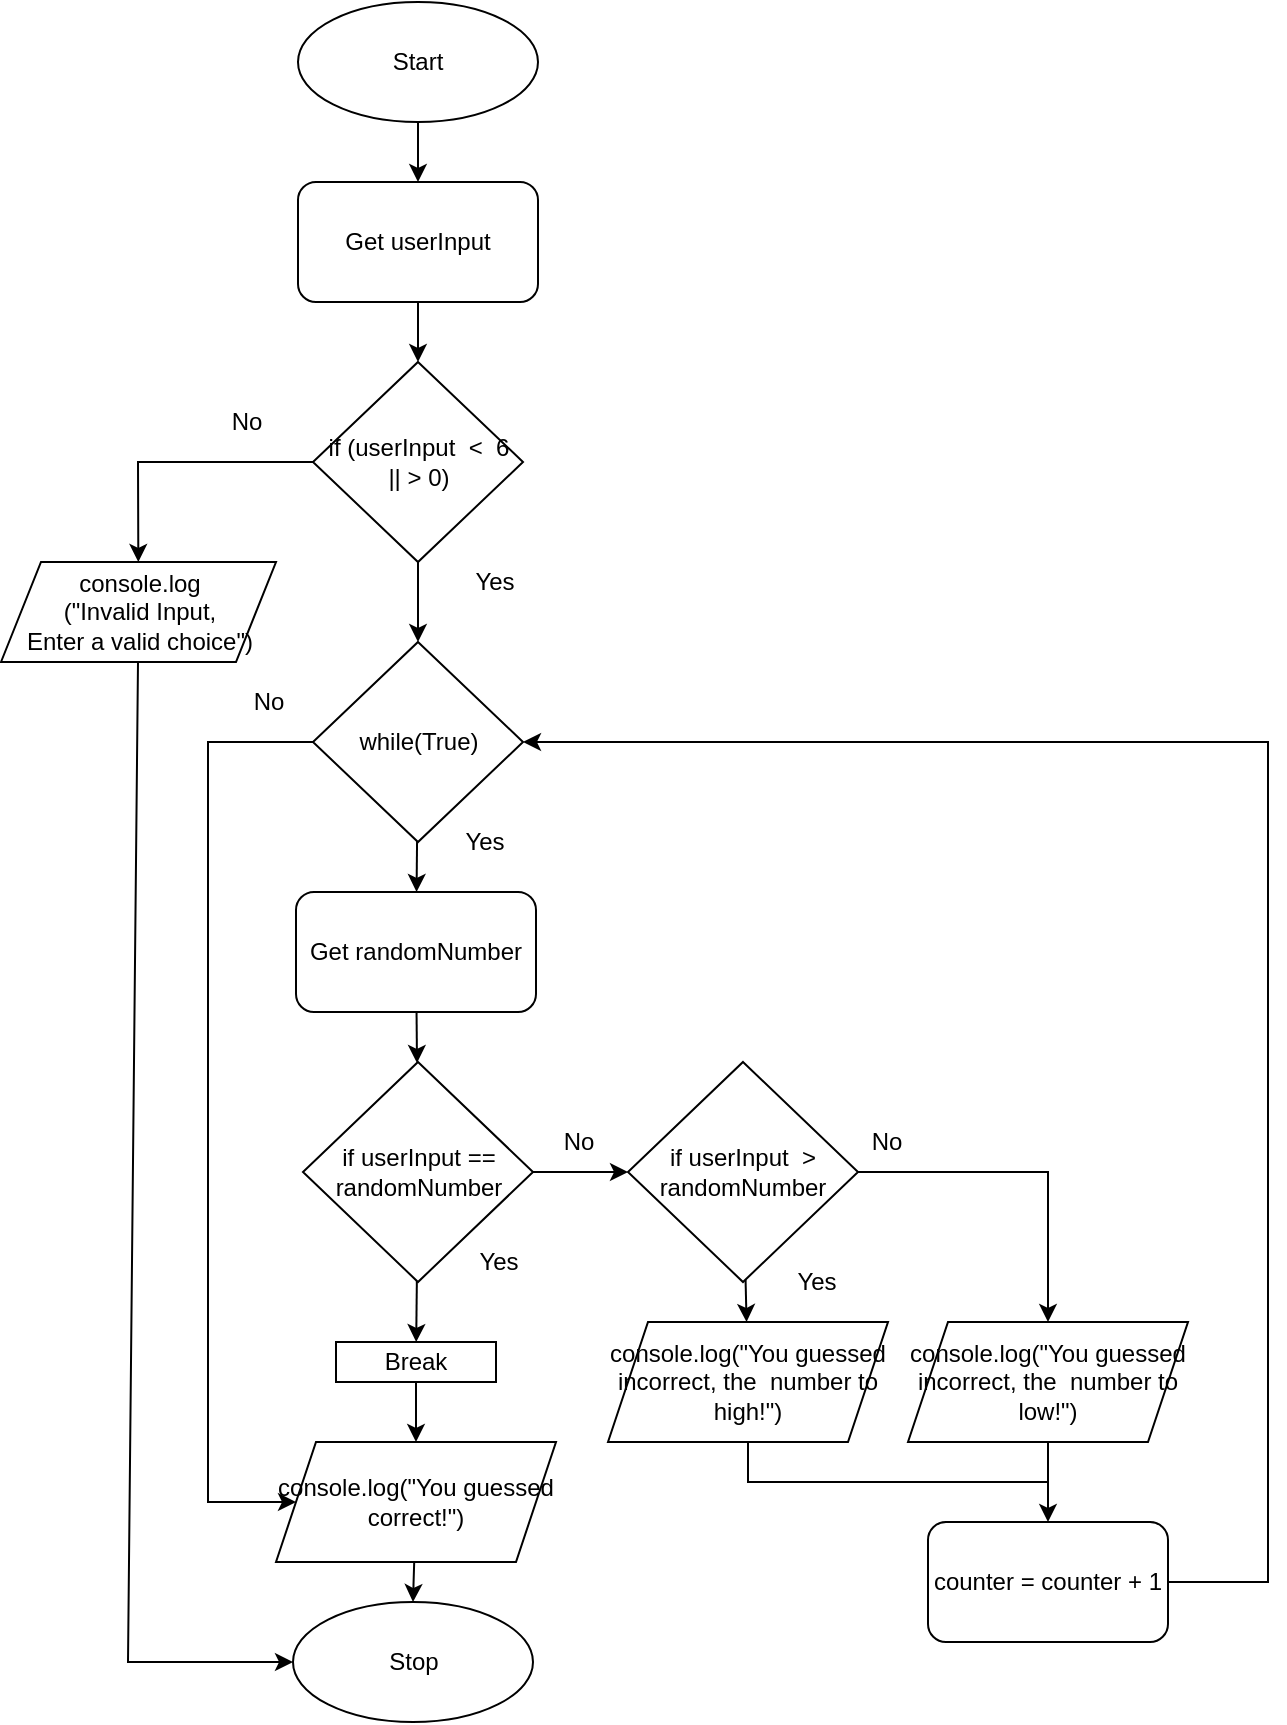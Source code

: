 <mxfile>
    <diagram id="bVoswQC8T6PlKmy4Bn8u" name="Page-1">
        <mxGraphModel dx="1421" dy="512" grid="1" gridSize="10" guides="1" tooltips="1" connect="1" arrows="1" fold="1" page="1" pageScale="1" pageWidth="827" pageHeight="1169" math="0" shadow="0">
            <root>
                <mxCell id="0"/>
                <mxCell id="1" parent="0"/>
                <mxCell id="232" value="" style="edgeStyle=none;html=1;" edge="1" parent="1" source="3" target="230">
                    <mxGeometry relative="1" as="geometry"/>
                </mxCell>
                <mxCell id="3" value="Start" style="ellipse;whiteSpace=wrap;html=1;" parent="1" vertex="1">
                    <mxGeometry x="105" y="140" width="120" height="60" as="geometry"/>
                </mxCell>
                <mxCell id="4" value="Stop" style="ellipse;whiteSpace=wrap;html=1;" parent="1" vertex="1">
                    <mxGeometry x="102.5" y="940" width="120" height="60" as="geometry"/>
                </mxCell>
                <mxCell id="194" style="edgeStyle=none;html=1;entryX=0.5;entryY=0;entryDx=0;entryDy=0;" parent="1" source="31" target="129" edge="1">
                    <mxGeometry relative="1" as="geometry"/>
                </mxCell>
                <mxCell id="217" style="edgeStyle=none;rounded=0;html=1;" parent="1" source="31" target="90" edge="1">
                    <mxGeometry relative="1" as="geometry">
                        <Array as="points">
                            <mxPoint x="25" y="370"/>
                        </Array>
                    </mxGeometry>
                </mxCell>
                <mxCell id="31" value="if (userInput&amp;nbsp; &amp;lt;&amp;nbsp; 6&lt;br&gt;|| &amp;gt; 0)" style="rhombus;whiteSpace=wrap;html=1;" parent="1" vertex="1">
                    <mxGeometry x="112.5" y="320" width="105" height="100" as="geometry"/>
                </mxCell>
                <mxCell id="139" value="" style="edgeStyle=none;html=1;" parent="1" source="57" target="138" edge="1">
                    <mxGeometry relative="1" as="geometry"/>
                </mxCell>
                <mxCell id="228" value="" style="edgeStyle=none;html=1;" parent="1" source="57" target="226" edge="1">
                    <mxGeometry relative="1" as="geometry"/>
                </mxCell>
                <mxCell id="57" value="if userInput == randomNumber" style="rhombus;whiteSpace=wrap;html=1;" parent="1" vertex="1">
                    <mxGeometry x="107.5" y="670" width="115" height="110" as="geometry"/>
                </mxCell>
                <mxCell id="218" style="edgeStyle=none;rounded=0;html=1;entryX=0;entryY=0.5;entryDx=0;entryDy=0;endArrow=classic;endFill=1;" parent="1" source="90" target="4" edge="1">
                    <mxGeometry relative="1" as="geometry">
                        <Array as="points">
                            <mxPoint x="20" y="970"/>
                        </Array>
                    </mxGeometry>
                </mxCell>
                <mxCell id="90" value="console.log&lt;br&gt;(&quot;Invalid Input, &lt;br&gt;Enter a valid choice&quot;)" style="shape=parallelogram;perimeter=parallelogramPerimeter;whiteSpace=wrap;html=1;fixedSize=1;" parent="1" vertex="1">
                    <mxGeometry x="-43.5" y="420" width="137.5" height="50" as="geometry"/>
                </mxCell>
                <mxCell id="109" value="&lt;span style=&quot;font-size: 12px&quot;&gt;No&lt;/span&gt;" style="text;html=1;align=center;verticalAlign=middle;resizable=0;points=[];autosize=1;strokeColor=none;fillColor=none;fontSize=10;" parent="1" vertex="1">
                    <mxGeometry x="64" y="340" width="30" height="20" as="geometry"/>
                </mxCell>
                <mxCell id="225" style="edgeStyle=none;rounded=0;html=1;entryX=0;entryY=0.5;entryDx=0;entryDy=0;endArrow=classic;endFill=1;" parent="1" source="129" target="199" edge="1">
                    <mxGeometry relative="1" as="geometry">
                        <Array as="points">
                            <mxPoint x="60" y="510"/>
                            <mxPoint x="60" y="890"/>
                        </Array>
                    </mxGeometry>
                </mxCell>
                <mxCell id="236" value="" style="edgeStyle=none;html=1;" edge="1" parent="1" source="129" target="234">
                    <mxGeometry relative="1" as="geometry"/>
                </mxCell>
                <mxCell id="129" value="while(True)" style="rhombus;whiteSpace=wrap;html=1;" parent="1" vertex="1">
                    <mxGeometry x="112.5" y="460" width="105" height="100" as="geometry"/>
                </mxCell>
                <mxCell id="137" value="&lt;font style=&quot;font-size: 12px&quot;&gt;Yes&lt;/font&gt;" style="text;html=1;align=center;verticalAlign=middle;resizable=0;points=[];autosize=1;strokeColor=none;fillColor=none;fontSize=10;" parent="1" vertex="1">
                    <mxGeometry x="177.5" y="550" width="40" height="20" as="geometry"/>
                </mxCell>
                <mxCell id="209" style="edgeStyle=none;html=1;entryX=0.5;entryY=0;entryDx=0;entryDy=0;rounded=0;" parent="1" source="138" target="205" edge="1">
                    <mxGeometry relative="1" as="geometry">
                        <Array as="points">
                            <mxPoint x="480" y="725"/>
                        </Array>
                    </mxGeometry>
                </mxCell>
                <mxCell id="211" value="" style="edgeStyle=none;rounded=0;html=1;" parent="1" source="138" target="210" edge="1">
                    <mxGeometry relative="1" as="geometry"/>
                </mxCell>
                <mxCell id="138" value="if userInput&amp;nbsp; &amp;gt; randomNumber" style="rhombus;whiteSpace=wrap;html=1;" parent="1" vertex="1">
                    <mxGeometry x="270" y="670" width="115" height="110" as="geometry"/>
                </mxCell>
                <mxCell id="152" value="&lt;font style=&quot;font-size: 12px&quot;&gt;Yes&lt;/font&gt;" style="text;html=1;align=center;verticalAlign=middle;resizable=0;points=[];autosize=1;strokeColor=none;fillColor=none;fontSize=10;" parent="1" vertex="1">
                    <mxGeometry x="185" y="760" width="40" height="20" as="geometry"/>
                </mxCell>
                <mxCell id="153" value="&lt;span style=&quot;font-size: 12px&quot;&gt;No&lt;/span&gt;" style="text;html=1;align=center;verticalAlign=middle;resizable=0;points=[];autosize=1;strokeColor=none;fillColor=none;fontSize=10;" parent="1" vertex="1">
                    <mxGeometry x="230" y="700" width="30" height="20" as="geometry"/>
                </mxCell>
                <mxCell id="154" value="&lt;span style=&quot;font-size: 12px&quot;&gt;No&lt;/span&gt;" style="text;html=1;align=center;verticalAlign=middle;resizable=0;points=[];autosize=1;strokeColor=none;fillColor=none;fontSize=10;" parent="1" vertex="1">
                    <mxGeometry x="384" y="700" width="30" height="20" as="geometry"/>
                </mxCell>
                <mxCell id="155" value="&lt;font style=&quot;font-size: 12px&quot;&gt;Yes&lt;/font&gt;" style="text;html=1;align=center;verticalAlign=middle;resizable=0;points=[];autosize=1;strokeColor=none;fillColor=none;fontSize=10;" parent="1" vertex="1">
                    <mxGeometry x="344" y="770" width="40" height="20" as="geometry"/>
                </mxCell>
                <mxCell id="203" style="edgeStyle=none;html=1;entryX=0.5;entryY=0;entryDx=0;entryDy=0;" parent="1" source="199" target="4" edge="1">
                    <mxGeometry relative="1" as="geometry"/>
                </mxCell>
                <mxCell id="199" value="console.log(&quot;You guessed correct!&quot;)" style="shape=parallelogram;perimeter=parallelogramPerimeter;whiteSpace=wrap;html=1;fixedSize=1;" parent="1" vertex="1">
                    <mxGeometry x="94" y="860" width="140" height="60" as="geometry"/>
                </mxCell>
                <mxCell id="221" value="" style="edgeStyle=none;rounded=0;html=1;" parent="1" source="205" target="219" edge="1">
                    <mxGeometry relative="1" as="geometry"/>
                </mxCell>
                <mxCell id="205" value="console.log(&quot;You guessed incorrect, the&amp;nbsp; number to low!&quot;)" style="shape=parallelogram;perimeter=parallelogramPerimeter;whiteSpace=wrap;html=1;fixedSize=1;" parent="1" vertex="1">
                    <mxGeometry x="410" y="800" width="140" height="60" as="geometry"/>
                </mxCell>
                <mxCell id="222" style="edgeStyle=none;rounded=0;html=1;endArrow=none;endFill=0;" parent="1" source="210" edge="1">
                    <mxGeometry relative="1" as="geometry">
                        <mxPoint x="480" y="880" as="targetPoint"/>
                        <Array as="points">
                            <mxPoint x="330" y="880"/>
                        </Array>
                    </mxGeometry>
                </mxCell>
                <mxCell id="210" value="console.log(&quot;You guessed incorrect, the&amp;nbsp; number to high!&quot;)" style="shape=parallelogram;perimeter=parallelogramPerimeter;whiteSpace=wrap;html=1;fixedSize=1;" parent="1" vertex="1">
                    <mxGeometry x="260" y="800" width="140" height="60" as="geometry"/>
                </mxCell>
                <mxCell id="214" value="&lt;span style=&quot;font-size: 12px&quot;&gt;No&lt;/span&gt;" style="text;html=1;align=center;verticalAlign=middle;resizable=0;points=[];autosize=1;strokeColor=none;fillColor=none;fontSize=10;" parent="1" vertex="1">
                    <mxGeometry x="75" y="480" width="30" height="20" as="geometry"/>
                </mxCell>
                <mxCell id="215" value="&lt;font style=&quot;font-size: 12px&quot;&gt;Yes&lt;/font&gt;" style="text;html=1;align=center;verticalAlign=middle;resizable=0;points=[];autosize=1;strokeColor=none;fillColor=none;fontSize=10;" parent="1" vertex="1">
                    <mxGeometry x="182.5" y="420" width="40" height="20" as="geometry"/>
                </mxCell>
                <mxCell id="223" style="edgeStyle=none;rounded=0;html=1;entryX=1;entryY=0.5;entryDx=0;entryDy=0;endArrow=classic;endFill=1;exitX=1;exitY=0.5;exitDx=0;exitDy=0;" parent="1" source="219" target="129" edge="1">
                    <mxGeometry relative="1" as="geometry">
                        <Array as="points">
                            <mxPoint x="590" y="930"/>
                            <mxPoint x="590" y="510"/>
                        </Array>
                    </mxGeometry>
                </mxCell>
                <mxCell id="219" value="counter = counter + 1" style="rounded=1;whiteSpace=wrap;html=1;" parent="1" vertex="1">
                    <mxGeometry x="420" y="900" width="120" height="60" as="geometry"/>
                </mxCell>
                <mxCell id="229" value="" style="edgeStyle=none;html=1;" parent="1" source="226" target="199" edge="1">
                    <mxGeometry relative="1" as="geometry"/>
                </mxCell>
                <mxCell id="226" value="Break" style="rounded=0;whiteSpace=wrap;html=1;" parent="1" vertex="1">
                    <mxGeometry x="124" y="810" width="80" height="20" as="geometry"/>
                </mxCell>
                <mxCell id="233" value="" style="edgeStyle=none;html=1;" edge="1" parent="1" source="230" target="31">
                    <mxGeometry relative="1" as="geometry"/>
                </mxCell>
                <mxCell id="230" value="&lt;span&gt;Get userInput&lt;/span&gt;" style="rounded=1;whiteSpace=wrap;html=1;" vertex="1" parent="1">
                    <mxGeometry x="105" y="230" width="120" height="60" as="geometry"/>
                </mxCell>
                <mxCell id="237" value="" style="edgeStyle=none;html=1;" edge="1" parent="1" source="234" target="57">
                    <mxGeometry relative="1" as="geometry"/>
                </mxCell>
                <mxCell id="234" value="&lt;span&gt;Get randomNumber&lt;/span&gt;" style="rounded=1;whiteSpace=wrap;html=1;" vertex="1" parent="1">
                    <mxGeometry x="104" y="585" width="120" height="60" as="geometry"/>
                </mxCell>
            </root>
        </mxGraphModel>
    </diagram>
</mxfile>